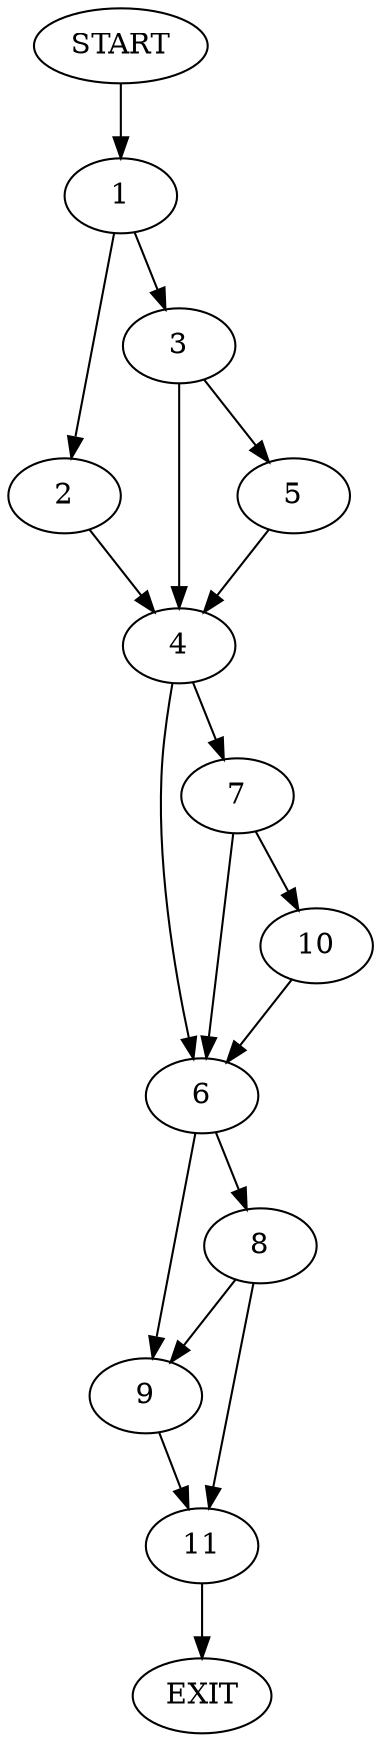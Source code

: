 digraph {
0 [label="START"]
12 [label="EXIT"]
0 -> 1
1 -> 2
1 -> 3
2 -> 4
3 -> 5
3 -> 4
4 -> 6
4 -> 7
5 -> 4
6 -> 8
6 -> 9
7 -> 10
7 -> 6
10 -> 6
8 -> 11
8 -> 9
9 -> 11
11 -> 12
}
